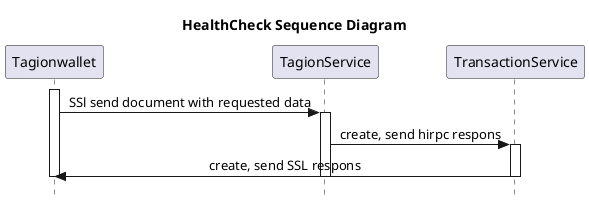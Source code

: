 @startuml HealthCheck Sequence

skinparam Style strictuml
skinparam SequenceMessageAlign center
hide empty description
title HealthCheck Sequence Diagram

participant Tagionwallet as tagionwallet
participant TagionService as tagionservice
participant TransactionService as transactionservice

activate tagionwallet
tagionwallet -> tagionservice : SSl send document with requested data
activate tagionservice
tagionservice ->  transactionservice: create, send hirpc respons
activate transactionservice
transactionservice -> tagionwallet: create, send SSL respons
deactivate tagionservice
deactivate transactionservice
deactivate tagionwallet
@enduml